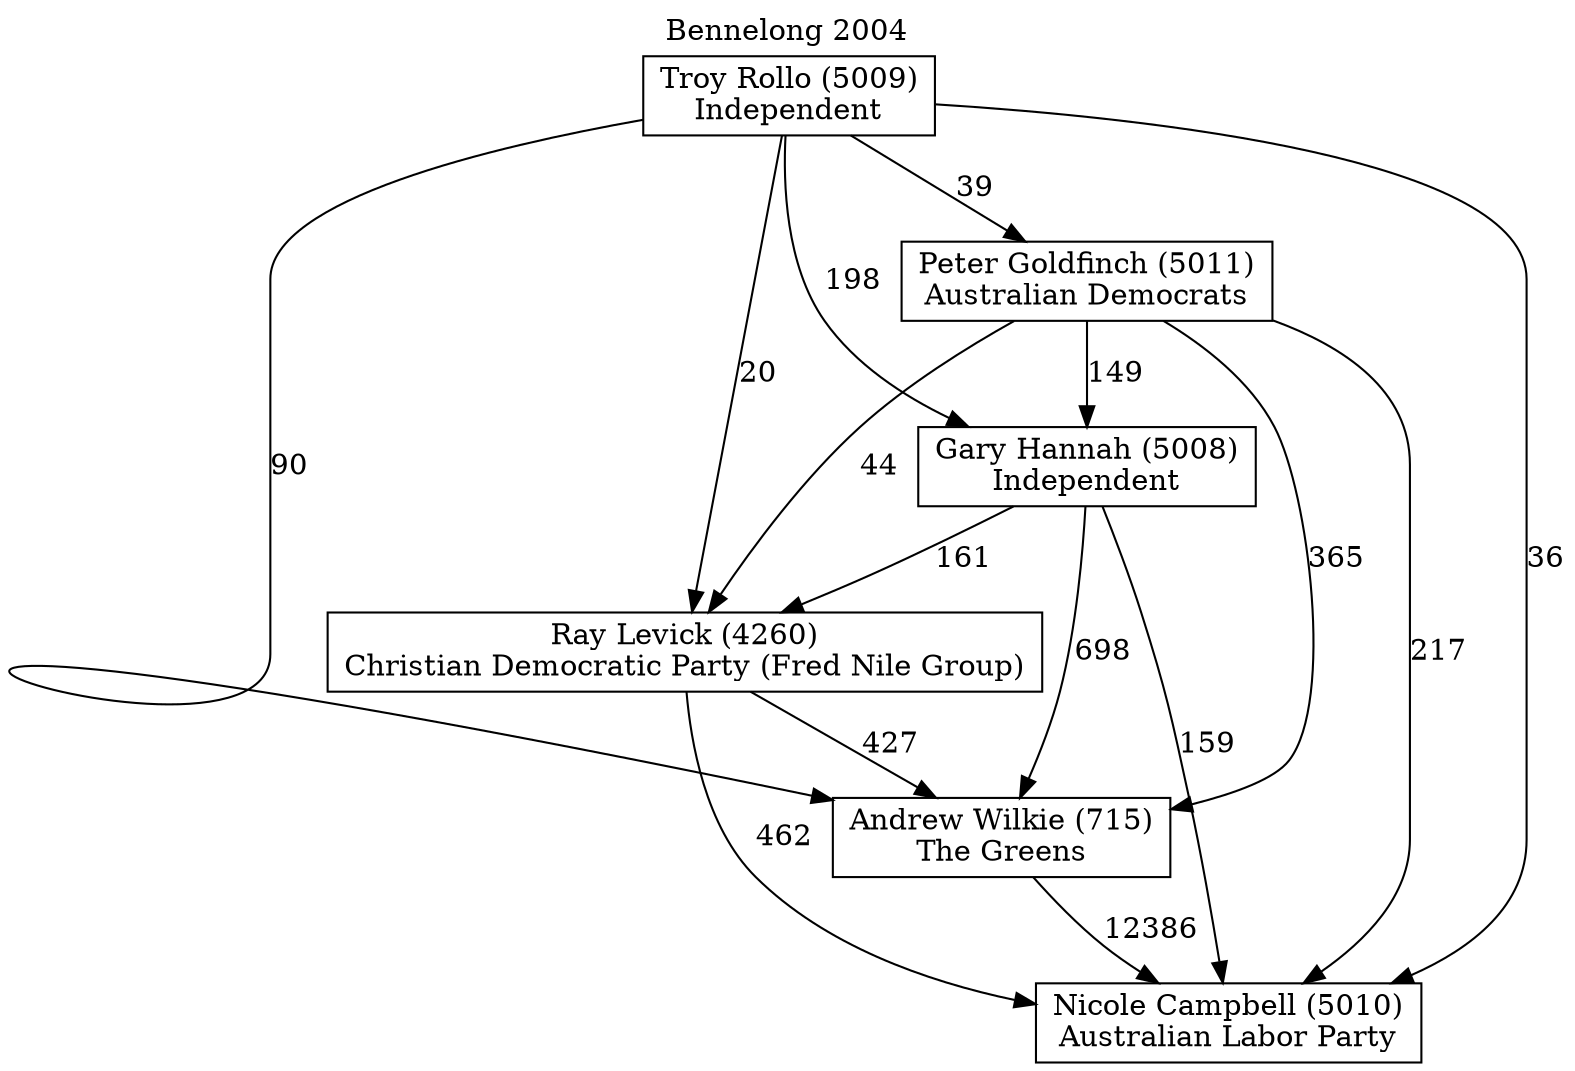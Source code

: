 // House preference flow
digraph "Nicole Campbell (5010)_Bennelong_2004" {
	graph [label="Bennelong 2004" labelloc=t mclimit=10]
	node [shape=box]
	"Andrew Wilkie (715)" [label="Andrew Wilkie (715)
The Greens"]
	"Gary Hannah (5008)" [label="Gary Hannah (5008)
Independent"]
	"Nicole Campbell (5010)" [label="Nicole Campbell (5010)
Australian Labor Party"]
	"Peter Goldfinch (5011)" [label="Peter Goldfinch (5011)
Australian Democrats"]
	"Ray Levick (4260)" [label="Ray Levick (4260)
Christian Democratic Party (Fred Nile Group)"]
	"Troy Rollo (5009)" [label="Troy Rollo (5009)
Independent"]
	"Andrew Wilkie (715)" -> "Nicole Campbell (5010)" [label=12386]
	"Gary Hannah (5008)" -> "Andrew Wilkie (715)" [label=698]
	"Gary Hannah (5008)" -> "Nicole Campbell (5010)" [label=159]
	"Gary Hannah (5008)" -> "Ray Levick (4260)" [label=161]
	"Peter Goldfinch (5011)" -> "Andrew Wilkie (715)" [label=365]
	"Peter Goldfinch (5011)" -> "Gary Hannah (5008)" [label=149]
	"Peter Goldfinch (5011)" -> "Nicole Campbell (5010)" [label=217]
	"Peter Goldfinch (5011)" -> "Ray Levick (4260)" [label=44]
	"Ray Levick (4260)" -> "Andrew Wilkie (715)" [label=427]
	"Ray Levick (4260)" -> "Nicole Campbell (5010)" [label=462]
	"Troy Rollo (5009)" -> "Andrew Wilkie (715)" [label=90]
	"Troy Rollo (5009)" -> "Gary Hannah (5008)" [label=198]
	"Troy Rollo (5009)" -> "Nicole Campbell (5010)" [label=36]
	"Troy Rollo (5009)" -> "Peter Goldfinch (5011)" [label=39]
	"Troy Rollo (5009)" -> "Ray Levick (4260)" [label=20]
}
